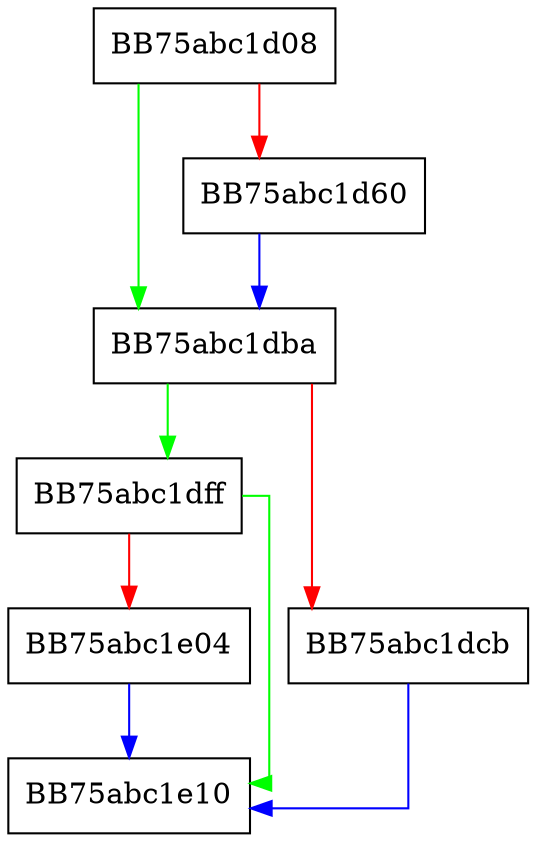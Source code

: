 digraph eIL_rcl16f {
  node [shape="box"];
  graph [splines=ortho];
  BB75abc1d08 -> BB75abc1dba [color="green"];
  BB75abc1d08 -> BB75abc1d60 [color="red"];
  BB75abc1d60 -> BB75abc1dba [color="blue"];
  BB75abc1dba -> BB75abc1dff [color="green"];
  BB75abc1dba -> BB75abc1dcb [color="red"];
  BB75abc1dcb -> BB75abc1e10 [color="blue"];
  BB75abc1dff -> BB75abc1e10 [color="green"];
  BB75abc1dff -> BB75abc1e04 [color="red"];
  BB75abc1e04 -> BB75abc1e10 [color="blue"];
}